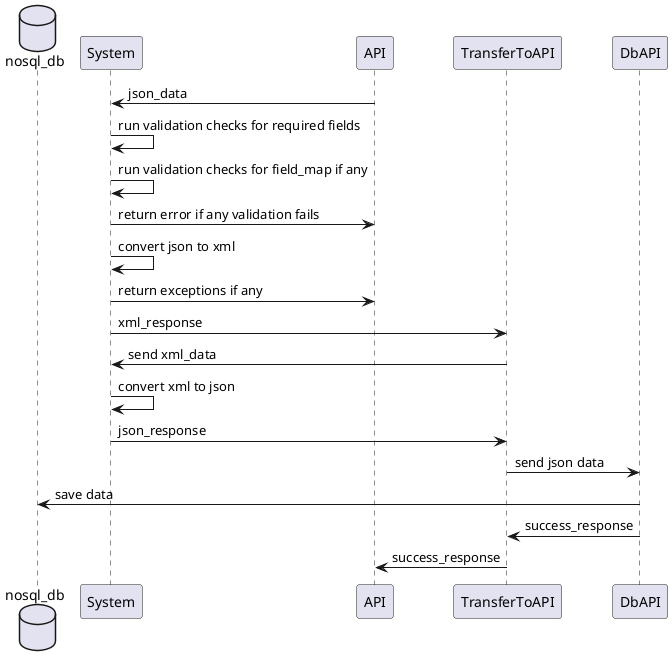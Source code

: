 @startuml
database nosql_db
System <- API : json_data
System -> System : run validation checks for required fields
System -> System : run validation checks for field_map if any
System -> API : return error if any validation fails
System -> System : convert json to xml
System -> API : return exceptions if any
TransferToAPI <- System : xml_response
TransferToAPI -> System : send xml_data
System -> System : convert xml to json
System -> TransferToAPI : json_response
TransferToAPI -> DbAPI : send json data
DbAPI -> nosql_db : save data
DbAPI -> TransferToAPI : success_response
TransferToAPI -> API : success_response
@enduml